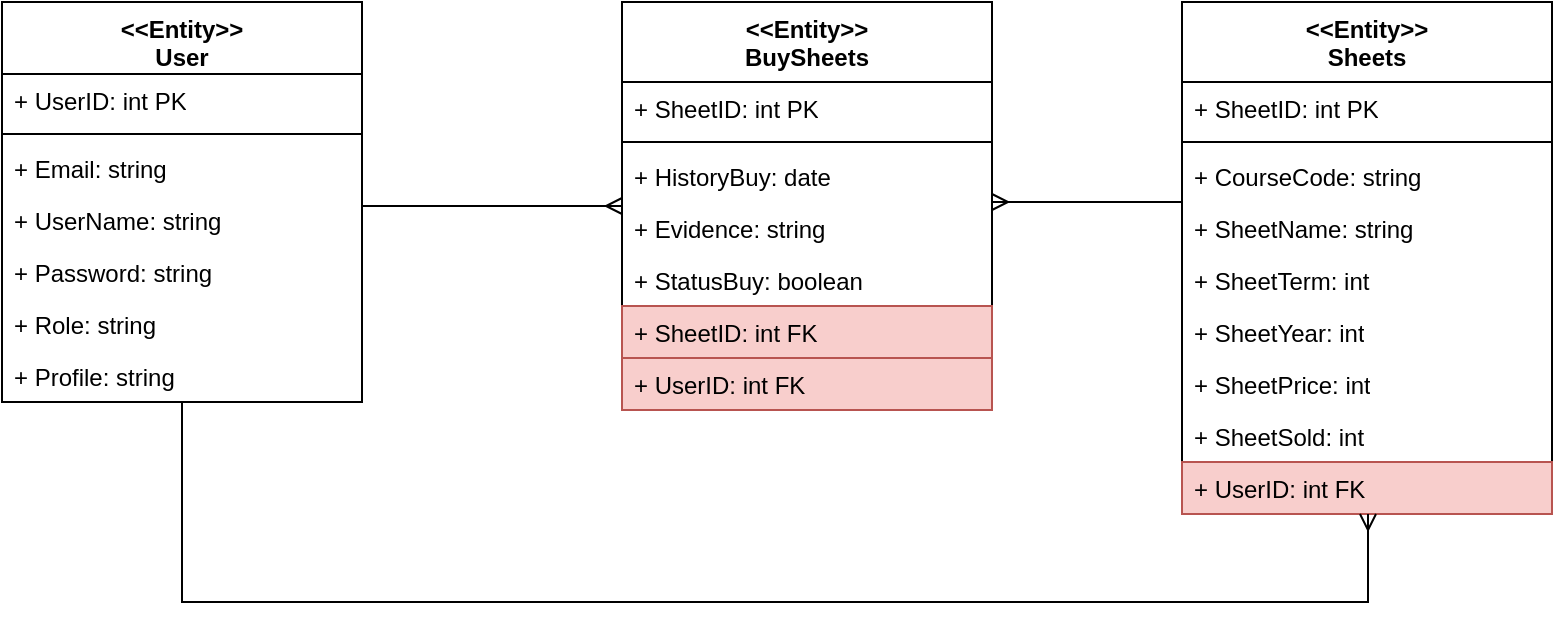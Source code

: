 <mxfile version="27.1.6">
  <diagram name="database" id="ThlYZ_avILh4HYBnMpqR">
    <mxGraphModel dx="1251" dy="733" grid="1" gridSize="10" guides="1" tooltips="1" connect="1" arrows="1" fold="1" page="1" pageScale="1" pageWidth="827" pageHeight="1169" math="0" shadow="0">
      <root>
        <mxCell id="0" />
        <mxCell id="1" parent="0" />
        <mxCell id="Qd-LAS_3Zy4IJIIum8C7-68" style="edgeStyle=orthogonalEdgeStyle;rounded=0;orthogonalLoop=1;jettySize=auto;html=1;endArrow=none;startFill=0;startArrow=ERmany;" edge="1" parent="1" source="Qd-LAS_3Zy4IJIIum8C7-72" target="Qd-LAS_3Zy4IJIIum8C7-31">
          <mxGeometry relative="1" as="geometry">
            <Array as="points">
              <mxPoint x="250" y="142" />
              <mxPoint x="250" y="142" />
            </Array>
          </mxGeometry>
        </mxCell>
        <mxCell id="Qd-LAS_3Zy4IJIIum8C7-82" style="edgeStyle=orthogonalEdgeStyle;rounded=0;orthogonalLoop=1;jettySize=auto;html=1;endArrow=ERmany;endFill=0;" edge="1" parent="1" source="Qd-LAS_3Zy4IJIIum8C7-6" target="Qd-LAS_3Zy4IJIIum8C7-72">
          <mxGeometry relative="1" as="geometry">
            <Array as="points">
              <mxPoint x="550" y="140" />
              <mxPoint x="550" y="140" />
            </Array>
          </mxGeometry>
        </mxCell>
        <mxCell id="Qd-LAS_3Zy4IJIIum8C7-6" value="&lt;div&gt;&amp;lt;&amp;lt;Entity&amp;gt;&amp;gt;&lt;/div&gt;Sheets" style="swimlane;fontStyle=1;align=center;verticalAlign=top;childLayout=stackLayout;horizontal=1;startSize=40;horizontalStack=0;resizeParent=1;resizeParentMax=0;resizeLast=0;collapsible=1;marginBottom=0;whiteSpace=wrap;html=1;" vertex="1" parent="1">
          <mxGeometry x="619.998" y="40" width="185" height="256" as="geometry" />
        </mxCell>
        <mxCell id="Qd-LAS_3Zy4IJIIum8C7-7" value="+ SheetID: int PK" style="text;strokeColor=none;fillColor=none;align=left;verticalAlign=top;spacingLeft=4;spacingRight=4;overflow=hidden;rotatable=0;points=[[0,0.5],[1,0.5]];portConstraint=eastwest;whiteSpace=wrap;html=1;" vertex="1" parent="Qd-LAS_3Zy4IJIIum8C7-6">
          <mxGeometry y="40" width="185" height="26" as="geometry" />
        </mxCell>
        <mxCell id="Qd-LAS_3Zy4IJIIum8C7-8" value="" style="line;strokeWidth=1;fillColor=none;align=left;verticalAlign=middle;spacingTop=-1;spacingLeft=3;spacingRight=3;rotatable=0;labelPosition=right;points=[];portConstraint=eastwest;strokeColor=inherit;" vertex="1" parent="Qd-LAS_3Zy4IJIIum8C7-6">
          <mxGeometry y="66" width="185" height="8" as="geometry" />
        </mxCell>
        <mxCell id="Qd-LAS_3Zy4IJIIum8C7-9" value="+ CourseCode: string" style="text;align=left;verticalAlign=top;spacingLeft=4;spacingRight=4;overflow=hidden;rotatable=0;points=[[0,0.5],[1,0.5]];portConstraint=eastwest;whiteSpace=wrap;html=1;" vertex="1" parent="Qd-LAS_3Zy4IJIIum8C7-6">
          <mxGeometry y="74" width="185" height="26" as="geometry" />
        </mxCell>
        <mxCell id="Qd-LAS_3Zy4IJIIum8C7-63" value="+ SheetName: string" style="text;align=left;verticalAlign=top;spacingLeft=4;spacingRight=4;overflow=hidden;rotatable=0;points=[[0,0.5],[1,0.5]];portConstraint=eastwest;whiteSpace=wrap;html=1;" vertex="1" parent="Qd-LAS_3Zy4IJIIum8C7-6">
          <mxGeometry y="100" width="185" height="26" as="geometry" />
        </mxCell>
        <mxCell id="Qd-LAS_3Zy4IJIIum8C7-64" value="+ SheetTerm: int" style="text;align=left;verticalAlign=top;spacingLeft=4;spacingRight=4;overflow=hidden;rotatable=0;points=[[0,0.5],[1,0.5]];portConstraint=eastwest;whiteSpace=wrap;html=1;" vertex="1" parent="Qd-LAS_3Zy4IJIIum8C7-6">
          <mxGeometry y="126" width="185" height="26" as="geometry" />
        </mxCell>
        <mxCell id="Qd-LAS_3Zy4IJIIum8C7-65" value="+ SheetYear: int" style="text;align=left;verticalAlign=top;spacingLeft=4;spacingRight=4;overflow=hidden;rotatable=0;points=[[0,0.5],[1,0.5]];portConstraint=eastwest;whiteSpace=wrap;html=1;" vertex="1" parent="Qd-LAS_3Zy4IJIIum8C7-6">
          <mxGeometry y="152" width="185" height="26" as="geometry" />
        </mxCell>
        <mxCell id="Qd-LAS_3Zy4IJIIum8C7-66" value="+ SheetPrice: int" style="text;align=left;verticalAlign=top;spacingLeft=4;spacingRight=4;overflow=hidden;rotatable=0;points=[[0,0.5],[1,0.5]];portConstraint=eastwest;whiteSpace=wrap;html=1;" vertex="1" parent="Qd-LAS_3Zy4IJIIum8C7-6">
          <mxGeometry y="178" width="185" height="26" as="geometry" />
        </mxCell>
        <mxCell id="Qd-LAS_3Zy4IJIIum8C7-67" value="+ SheetSold: int" style="text;align=left;verticalAlign=top;spacingLeft=4;spacingRight=4;overflow=hidden;rotatable=0;points=[[0,0.5],[1,0.5]];portConstraint=eastwest;whiteSpace=wrap;html=1;" vertex="1" parent="Qd-LAS_3Zy4IJIIum8C7-6">
          <mxGeometry y="204" width="185" height="26" as="geometry" />
        </mxCell>
        <mxCell id="Qd-LAS_3Zy4IJIIum8C7-84" value="+ UserID: int FK" style="text;align=left;verticalAlign=top;spacingLeft=4;spacingRight=4;overflow=hidden;rotatable=0;points=[[0,0.5],[1,0.5]];portConstraint=eastwest;whiteSpace=wrap;html=1;fillColor=#f8cecc;strokeColor=#b85450;" vertex="1" parent="Qd-LAS_3Zy4IJIIum8C7-6">
          <mxGeometry y="230" width="185" height="26" as="geometry" />
        </mxCell>
        <mxCell id="Qd-LAS_3Zy4IJIIum8C7-83" style="edgeStyle=orthogonalEdgeStyle;rounded=0;orthogonalLoop=1;jettySize=auto;html=1;endArrow=ERmany;endFill=0;" edge="1" parent="1" source="Qd-LAS_3Zy4IJIIum8C7-31" target="Qd-LAS_3Zy4IJIIum8C7-6">
          <mxGeometry relative="1" as="geometry">
            <Array as="points">
              <mxPoint x="120" y="340" />
              <mxPoint x="713" y="340" />
            </Array>
          </mxGeometry>
        </mxCell>
        <mxCell id="Qd-LAS_3Zy4IJIIum8C7-31" value="&lt;div&gt;&amp;lt;&amp;lt;Entity&amp;gt;&amp;gt;&lt;/div&gt;User" style="swimlane;fontStyle=1;align=center;verticalAlign=top;childLayout=stackLayout;horizontal=1;startSize=36;horizontalStack=0;resizeParent=1;resizeParentMax=0;resizeLast=0;collapsible=1;marginBottom=0;whiteSpace=wrap;html=1;" vertex="1" parent="1">
          <mxGeometry x="29.998" y="40" width="180" height="200" as="geometry">
            <mxRectangle x="300" y="-690" width="80" height="30" as="alternateBounds" />
          </mxGeometry>
        </mxCell>
        <mxCell id="Qd-LAS_3Zy4IJIIum8C7-32" value="+ UserID: int PK" style="text;align=left;verticalAlign=top;spacingLeft=4;spacingRight=4;overflow=hidden;rotatable=0;points=[[0,0.5],[1,0.5]];portConstraint=eastwest;whiteSpace=wrap;html=1;" vertex="1" parent="Qd-LAS_3Zy4IJIIum8C7-31">
          <mxGeometry y="36" width="180" height="26" as="geometry" />
        </mxCell>
        <mxCell id="Qd-LAS_3Zy4IJIIum8C7-33" value="" style="line;strokeWidth=1;align=left;verticalAlign=middle;spacingTop=-1;spacingLeft=3;spacingRight=3;rotatable=0;labelPosition=right;points=[];portConstraint=eastwest;" vertex="1" parent="Qd-LAS_3Zy4IJIIum8C7-31">
          <mxGeometry y="62" width="180" height="8" as="geometry" />
        </mxCell>
        <mxCell id="Qd-LAS_3Zy4IJIIum8C7-34" value="+ Email: string" style="text;align=left;verticalAlign=top;spacingLeft=4;spacingRight=4;overflow=hidden;rotatable=0;points=[[0,0.5],[1,0.5]];portConstraint=eastwest;whiteSpace=wrap;html=1;" vertex="1" parent="Qd-LAS_3Zy4IJIIum8C7-31">
          <mxGeometry y="70" width="180" height="26" as="geometry" />
        </mxCell>
        <mxCell id="Qd-LAS_3Zy4IJIIum8C7-35" value="+ UserName: string" style="text;align=left;verticalAlign=top;spacingLeft=4;spacingRight=4;overflow=hidden;rotatable=0;points=[[0,0.5],[1,0.5]];portConstraint=eastwest;whiteSpace=wrap;html=1;" vertex="1" parent="Qd-LAS_3Zy4IJIIum8C7-31">
          <mxGeometry y="96" width="180" height="26" as="geometry" />
        </mxCell>
        <mxCell id="Qd-LAS_3Zy4IJIIum8C7-69" value="+ Password: string" style="text;align=left;verticalAlign=top;spacingLeft=4;spacingRight=4;overflow=hidden;rotatable=0;points=[[0,0.5],[1,0.5]];portConstraint=eastwest;whiteSpace=wrap;html=1;" vertex="1" parent="Qd-LAS_3Zy4IJIIum8C7-31">
          <mxGeometry y="122" width="180" height="26" as="geometry" />
        </mxCell>
        <mxCell id="Qd-LAS_3Zy4IJIIum8C7-70" value="+ Role: string" style="text;align=left;verticalAlign=top;spacingLeft=4;spacingRight=4;overflow=hidden;rotatable=0;points=[[0,0.5],[1,0.5]];portConstraint=eastwest;whiteSpace=wrap;html=1;" vertex="1" parent="Qd-LAS_3Zy4IJIIum8C7-31">
          <mxGeometry y="148" width="180" height="26" as="geometry" />
        </mxCell>
        <mxCell id="Qd-LAS_3Zy4IJIIum8C7-71" value="+ Profile: string" style="text;align=left;verticalAlign=top;spacingLeft=4;spacingRight=4;overflow=hidden;rotatable=0;points=[[0,0.5],[1,0.5]];portConstraint=eastwest;whiteSpace=wrap;html=1;" vertex="1" parent="Qd-LAS_3Zy4IJIIum8C7-31">
          <mxGeometry y="174" width="180" height="26" as="geometry" />
        </mxCell>
        <mxCell id="Qd-LAS_3Zy4IJIIum8C7-72" value="&lt;div&gt;&amp;lt;&amp;lt;Entity&amp;gt;&amp;gt;&lt;/div&gt;BuySheets" style="swimlane;fontStyle=1;align=center;verticalAlign=top;childLayout=stackLayout;horizontal=1;startSize=40;horizontalStack=0;resizeParent=1;resizeParentMax=0;resizeLast=0;collapsible=1;marginBottom=0;whiteSpace=wrap;html=1;" vertex="1" parent="1">
          <mxGeometry x="340" y="40" width="185" height="204" as="geometry" />
        </mxCell>
        <mxCell id="Qd-LAS_3Zy4IJIIum8C7-73" value="+ SheetID: int PK" style="text;strokeColor=none;fillColor=none;align=left;verticalAlign=top;spacingLeft=4;spacingRight=4;overflow=hidden;rotatable=0;points=[[0,0.5],[1,0.5]];portConstraint=eastwest;whiteSpace=wrap;html=1;" vertex="1" parent="Qd-LAS_3Zy4IJIIum8C7-72">
          <mxGeometry y="40" width="185" height="26" as="geometry" />
        </mxCell>
        <mxCell id="Qd-LAS_3Zy4IJIIum8C7-74" value="" style="line;strokeWidth=1;fillColor=none;align=left;verticalAlign=middle;spacingTop=-1;spacingLeft=3;spacingRight=3;rotatable=0;labelPosition=right;points=[];portConstraint=eastwest;strokeColor=inherit;" vertex="1" parent="Qd-LAS_3Zy4IJIIum8C7-72">
          <mxGeometry y="66" width="185" height="8" as="geometry" />
        </mxCell>
        <mxCell id="Qd-LAS_3Zy4IJIIum8C7-85" value="+ HistoryBuy: date" style="text;align=left;verticalAlign=top;spacingLeft=4;spacingRight=4;overflow=hidden;rotatable=0;points=[[0,0.5],[1,0.5]];portConstraint=eastwest;whiteSpace=wrap;html=1;" vertex="1" parent="Qd-LAS_3Zy4IJIIum8C7-72">
          <mxGeometry y="74" width="185" height="26" as="geometry" />
        </mxCell>
        <mxCell id="Qd-LAS_3Zy4IJIIum8C7-86" value="+ Evidence: string" style="text;align=left;verticalAlign=top;spacingLeft=4;spacingRight=4;overflow=hidden;rotatable=0;points=[[0,0.5],[1,0.5]];portConstraint=eastwest;whiteSpace=wrap;html=1;" vertex="1" parent="Qd-LAS_3Zy4IJIIum8C7-72">
          <mxGeometry y="100" width="185" height="26" as="geometry" />
        </mxCell>
        <mxCell id="Qd-LAS_3Zy4IJIIum8C7-87" value="+ StatusBuy: boolean" style="text;align=left;verticalAlign=top;spacingLeft=4;spacingRight=4;overflow=hidden;rotatable=0;points=[[0,0.5],[1,0.5]];portConstraint=eastwest;whiteSpace=wrap;html=1;" vertex="1" parent="Qd-LAS_3Zy4IJIIum8C7-72">
          <mxGeometry y="126" width="185" height="26" as="geometry" />
        </mxCell>
        <mxCell id="Qd-LAS_3Zy4IJIIum8C7-17" value="+ SheetID: int FK" style="text;align=left;verticalAlign=top;spacingLeft=4;spacingRight=4;overflow=hidden;rotatable=0;points=[[0,0.5],[1,0.5]];portConstraint=eastwest;whiteSpace=wrap;html=1;fillColor=#f8cecc;strokeColor=#b85450;" vertex="1" parent="Qd-LAS_3Zy4IJIIum8C7-72">
          <mxGeometry y="152" width="185" height="26" as="geometry" />
        </mxCell>
        <mxCell id="Qd-LAS_3Zy4IJIIum8C7-81" value="+ UserID: int FK" style="text;align=left;verticalAlign=top;spacingLeft=4;spacingRight=4;overflow=hidden;rotatable=0;points=[[0,0.5],[1,0.5]];portConstraint=eastwest;whiteSpace=wrap;html=1;fillColor=#f8cecc;strokeColor=#b85450;" vertex="1" parent="Qd-LAS_3Zy4IJIIum8C7-72">
          <mxGeometry y="178" width="185" height="26" as="geometry" />
        </mxCell>
      </root>
    </mxGraphModel>
  </diagram>
</mxfile>
